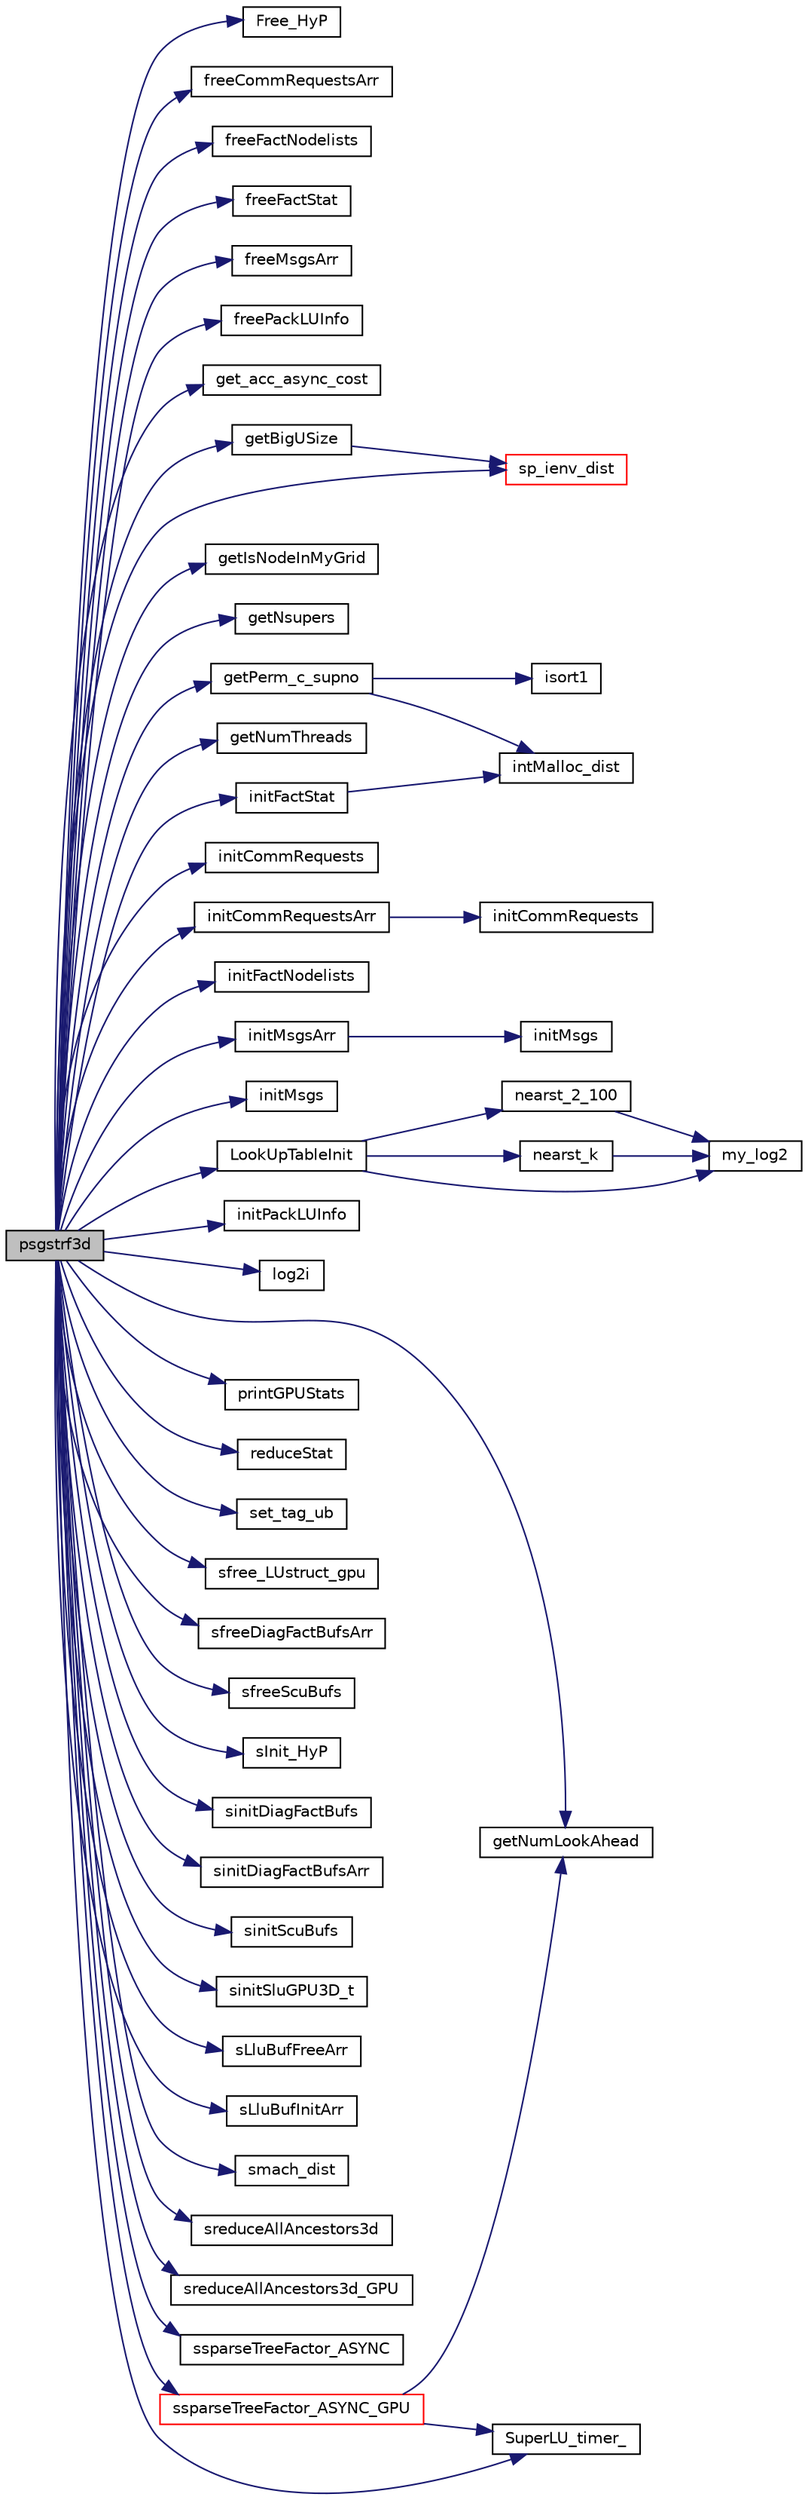 digraph "psgstrf3d"
{
 // LATEX_PDF_SIZE
  edge [fontname="Helvetica",fontsize="10",labelfontname="Helvetica",labelfontsize="10"];
  node [fontname="Helvetica",fontsize="10",shape=record];
  rankdir="LR";
  Node1 [label="psgstrf3d",height=0.2,width=0.4,color="black", fillcolor="grey75", style="filled", fontcolor="black",tooltip=" "];
  Node1 -> Node2 [color="midnightblue",fontsize="10",style="solid",fontname="Helvetica"];
  Node2 [label="Free_HyP",height=0.2,width=0.4,color="black", fillcolor="white", style="filled",URL="$sec__structs_8c.html#a40553465fa2e8b0c37d8d97c97b18a25",tooltip=" "];
  Node1 -> Node3 [color="midnightblue",fontsize="10",style="solid",fontname="Helvetica"];
  Node3 [label="freeCommRequestsArr",height=0.2,width=0.4,color="black", fillcolor="white", style="filled",URL="$superlu__defs_8h.html#aa3279ae18ec5dec3fbd41a084917349f",tooltip=" "];
  Node1 -> Node4 [color="midnightblue",fontsize="10",style="solid",fontname="Helvetica"];
  Node4 [label="freeFactNodelists",height=0.2,width=0.4,color="black", fillcolor="white", style="filled",URL="$superlu__defs_8h.html#a5cce34a1287efe79fc722cc9c11c98a8",tooltip=" "];
  Node1 -> Node5 [color="midnightblue",fontsize="10",style="solid",fontname="Helvetica"];
  Node5 [label="freeFactStat",height=0.2,width=0.4,color="black", fillcolor="white", style="filled",URL="$superlu__defs_8h.html#af940c3dc293506c21a43bac748385d75",tooltip=" "];
  Node1 -> Node6 [color="midnightblue",fontsize="10",style="solid",fontname="Helvetica"];
  Node6 [label="freeMsgsArr",height=0.2,width=0.4,color="black", fillcolor="white", style="filled",URL="$superlu__defs_8h.html#a478b9ed1b1efda477e5989e0994bb867",tooltip=" "];
  Node1 -> Node7 [color="midnightblue",fontsize="10",style="solid",fontname="Helvetica"];
  Node7 [label="freePackLUInfo",height=0.2,width=0.4,color="black", fillcolor="white", style="filled",URL="$superlu__ddefs_8h.html#a624256cd45a1d476cc7df155c958e291",tooltip=" "];
  Node1 -> Node8 [color="midnightblue",fontsize="10",style="solid",fontname="Helvetica"];
  Node8 [label="get_acc_async_cost",height=0.2,width=0.4,color="black", fillcolor="white", style="filled",URL="$acc__aux_8c.html#a89e0777c9b2e04fe9f0ccab26ab868a3",tooltip=" "];
  Node1 -> Node9 [color="midnightblue",fontsize="10",style="solid",fontname="Helvetica"];
  Node9 [label="getBigUSize",height=0.2,width=0.4,color="black", fillcolor="white", style="filled",URL="$superlu__defs_8h.html#a7a8844fd45df5075879a5b4ff323bb60",tooltip=" "];
  Node9 -> Node10 [color="midnightblue",fontsize="10",style="solid",fontname="Helvetica"];
  Node10 [label="sp_ienv_dist",height=0.2,width=0.4,color="red", fillcolor="white", style="filled",URL="$SRC_2sp__ienv_8c.html#a004725eb174f73ba121db829451a8e8c",tooltip=" "];
  Node1 -> Node12 [color="midnightblue",fontsize="10",style="solid",fontname="Helvetica"];
  Node12 [label="getIsNodeInMyGrid",height=0.2,width=0.4,color="black", fillcolor="white", style="filled",URL="$superlu__defs_8h.html#ab7419ded807f1ba11ae54bd1104be02c",tooltip=" "];
  Node1 -> Node13 [color="midnightblue",fontsize="10",style="solid",fontname="Helvetica"];
  Node13 [label="getNsupers",height=0.2,width=0.4,color="black", fillcolor="white", style="filled",URL="$superlu__ddefs_8h.html#a3535120fba14b850ddd4f87b63c75d9a",tooltip=" "];
  Node1 -> Node14 [color="midnightblue",fontsize="10",style="solid",fontname="Helvetica"];
  Node14 [label="getNumLookAhead",height=0.2,width=0.4,color="black", fillcolor="white", style="filled",URL="$superlu__defs_8h.html#a7c7c25ad328cac2249ec07b230eb5529",tooltip=" "];
  Node1 -> Node15 [color="midnightblue",fontsize="10",style="solid",fontname="Helvetica"];
  Node15 [label="getNumThreads",height=0.2,width=0.4,color="black", fillcolor="white", style="filled",URL="$superlu__defs_8h.html#aa4c00723599efa0ea5f1257547a1373b",tooltip=" "];
  Node1 -> Node16 [color="midnightblue",fontsize="10",style="solid",fontname="Helvetica"];
  Node16 [label="getPerm_c_supno",height=0.2,width=0.4,color="black", fillcolor="white", style="filled",URL="$superlu__defs_8h.html#a0c23f9d70bb62c01720a2ef55554799d",tooltip=" "];
  Node16 -> Node17 [color="midnightblue",fontsize="10",style="solid",fontname="Helvetica"];
  Node17 [label="intMalloc_dist",height=0.2,width=0.4,color="black", fillcolor="white", style="filled",URL="$memory_8c.html#a2c2df35072e313373438cccdb98b885c",tooltip=" "];
  Node16 -> Node18 [color="midnightblue",fontsize="10",style="solid",fontname="Helvetica"];
  Node18 [label="isort1",height=0.2,width=0.4,color="black", fillcolor="white", style="filled",URL="$dstatic__schedule_8c.html#ac7f0e80229f1c57453046bef1181b852",tooltip=" "];
  Node1 -> Node19 [color="midnightblue",fontsize="10",style="solid",fontname="Helvetica"];
  Node19 [label="initCommRequests",height=0.2,width=0.4,color="black", fillcolor="white", style="filled",URL="$superlu__defs_8h.html#a27c86460626e2dcfc63b0e3f360073cc",tooltip=" "];
  Node1 -> Node20 [color="midnightblue",fontsize="10",style="solid",fontname="Helvetica"];
  Node20 [label="initCommRequestsArr",height=0.2,width=0.4,color="black", fillcolor="white", style="filled",URL="$superlu__defs_8h.html#acb018b103998637bf684224b7205436a",tooltip=" "];
  Node20 -> Node21 [color="midnightblue",fontsize="10",style="solid",fontname="Helvetica"];
  Node21 [label="initCommRequests",height=0.2,width=0.4,color="black", fillcolor="white", style="filled",URL="$treeFactorization_8c.html#a27c86460626e2dcfc63b0e3f360073cc",tooltip=" "];
  Node1 -> Node22 [color="midnightblue",fontsize="10",style="solid",fontname="Helvetica"];
  Node22 [label="initFactNodelists",height=0.2,width=0.4,color="black", fillcolor="white", style="filled",URL="$superlu__defs_8h.html#ace36185694eea61a9d08cc5efeeee8e8",tooltip=" "];
  Node1 -> Node23 [color="midnightblue",fontsize="10",style="solid",fontname="Helvetica"];
  Node23 [label="initFactStat",height=0.2,width=0.4,color="black", fillcolor="white", style="filled",URL="$superlu__defs_8h.html#a56627536c8ada7c527914faf3a0eb48a",tooltip=" "];
  Node23 -> Node17 [color="midnightblue",fontsize="10",style="solid",fontname="Helvetica"];
  Node1 -> Node24 [color="midnightblue",fontsize="10",style="solid",fontname="Helvetica"];
  Node24 [label="initMsgs",height=0.2,width=0.4,color="black", fillcolor="white", style="filled",URL="$superlu__defs_8h.html#ab3e1154e807afeb198990780367b2165",tooltip=" "];
  Node1 -> Node25 [color="midnightblue",fontsize="10",style="solid",fontname="Helvetica"];
  Node25 [label="initMsgsArr",height=0.2,width=0.4,color="black", fillcolor="white", style="filled",URL="$superlu__defs_8h.html#a25dcff6c50d1e7f584a7da0d8b59abb7",tooltip=" "];
  Node25 -> Node26 [color="midnightblue",fontsize="10",style="solid",fontname="Helvetica"];
  Node26 [label="initMsgs",height=0.2,width=0.4,color="black", fillcolor="white", style="filled",URL="$treeFactorization_8c.html#ab3e1154e807afeb198990780367b2165",tooltip=" "];
  Node1 -> Node27 [color="midnightblue",fontsize="10",style="solid",fontname="Helvetica"];
  Node27 [label="initPackLUInfo",height=0.2,width=0.4,color="black", fillcolor="white", style="filled",URL="$superlu__ddefs_8h.html#a0582baf99f04af0d7c0748bdc291fc79",tooltip=" "];
  Node1 -> Node28 [color="midnightblue",fontsize="10",style="solid",fontname="Helvetica"];
  Node28 [label="log2i",height=0.2,width=0.4,color="black", fillcolor="white", style="filled",URL="$superlu__defs_8h.html#a136c4bd713589ca86dffdc11ae5477ea",tooltip=" "];
  Node1 -> Node29 [color="midnightblue",fontsize="10",style="solid",fontname="Helvetica"];
  Node29 [label="LookUpTableInit",height=0.2,width=0.4,color="black", fillcolor="white", style="filled",URL="$acc__aux_8c.html#a4cf948b02c37dd3f1fd16ce30297d3ee",tooltip=" "];
  Node29 -> Node30 [color="midnightblue",fontsize="10",style="solid",fontname="Helvetica"];
  Node30 [label="my_log2",height=0.2,width=0.4,color="black", fillcolor="white", style="filled",URL="$acc__aux_8c.html#a110763c341da4524bdaf1c197b11287c",tooltip=" "];
  Node29 -> Node31 [color="midnightblue",fontsize="10",style="solid",fontname="Helvetica"];
  Node31 [label="nearst_2_100",height=0.2,width=0.4,color="black", fillcolor="white", style="filled",URL="$acc__aux_8c.html#a9c8594bfab1d7ae3d0e48ba313fa7408",tooltip=" "];
  Node31 -> Node30 [color="midnightblue",fontsize="10",style="solid",fontname="Helvetica"];
  Node29 -> Node32 [color="midnightblue",fontsize="10",style="solid",fontname="Helvetica"];
  Node32 [label="nearst_k",height=0.2,width=0.4,color="black", fillcolor="white", style="filled",URL="$acc__aux_8c.html#acade49941875d93179660bfc1c55c003",tooltip=" "];
  Node32 -> Node30 [color="midnightblue",fontsize="10",style="solid",fontname="Helvetica"];
  Node1 -> Node33 [color="midnightblue",fontsize="10",style="solid",fontname="Helvetica"];
  Node33 [label="printGPUStats",height=0.2,width=0.4,color="black", fillcolor="white", style="filled",URL="$gpu__api__utils_8c.html#ae9c043719bab933bc356fba6e8b74b3f",tooltip=" "];
  Node1 -> Node34 [color="midnightblue",fontsize="10",style="solid",fontname="Helvetica"];
  Node34 [label="reduceStat",height=0.2,width=0.4,color="black", fillcolor="white", style="filled",URL="$superlu__defs_8h.html#a2ed98f12a5130869a7ef76dd97830af5",tooltip=" "];
  Node1 -> Node35 [color="midnightblue",fontsize="10",style="solid",fontname="Helvetica"];
  Node35 [label="set_tag_ub",height=0.2,width=0.4,color="black", fillcolor="white", style="filled",URL="$superlu__defs_8h.html#a7f357762554fcbeb6c9b191ccb21a8a6",tooltip=" "];
  Node1 -> Node36 [color="midnightblue",fontsize="10",style="solid",fontname="Helvetica"];
  Node36 [label="sfree_LUstruct_gpu",height=0.2,width=0.4,color="black", fillcolor="white", style="filled",URL="$slustruct__gpu_8h.html#aa71f059603bcd50c0777d66b1ea4a44b",tooltip=" "];
  Node1 -> Node37 [color="midnightblue",fontsize="10",style="solid",fontname="Helvetica"];
  Node37 [label="sfreeDiagFactBufsArr",height=0.2,width=0.4,color="black", fillcolor="white", style="filled",URL="$superlu__sdefs_8h.html#af549d5f5a97d83dcc5879fdbc16ca2d4",tooltip=" "];
  Node1 -> Node38 [color="midnightblue",fontsize="10",style="solid",fontname="Helvetica"];
  Node38 [label="sfreeScuBufs",height=0.2,width=0.4,color="black", fillcolor="white", style="filled",URL="$superlu__sdefs_8h.html#a6027c2606be9f1166dae41245ee4ecac",tooltip=" "];
  Node1 -> Node39 [color="midnightblue",fontsize="10",style="solid",fontname="Helvetica"];
  Node39 [label="sInit_HyP",height=0.2,width=0.4,color="black", fillcolor="white", style="filled",URL="$superlu__sdefs_8h.html#a3a2e75e8ceadd268d7e91a0614d68b1c",tooltip=" "];
  Node1 -> Node40 [color="midnightblue",fontsize="10",style="solid",fontname="Helvetica"];
  Node40 [label="sinitDiagFactBufs",height=0.2,width=0.4,color="black", fillcolor="white", style="filled",URL="$superlu__sdefs_8h.html#aadce40bab3fbccce0b66a807a4a55587",tooltip=" "];
  Node1 -> Node41 [color="midnightblue",fontsize="10",style="solid",fontname="Helvetica"];
  Node41 [label="sinitDiagFactBufsArr",height=0.2,width=0.4,color="black", fillcolor="white", style="filled",URL="$superlu__sdefs_8h.html#a525530ca213bfc3f87f059ac02b54b06",tooltip=" "];
  Node1 -> Node42 [color="midnightblue",fontsize="10",style="solid",fontname="Helvetica"];
  Node42 [label="sinitScuBufs",height=0.2,width=0.4,color="black", fillcolor="white", style="filled",URL="$superlu__sdefs_8h.html#ac9ccda9a8de3566faa621cb41979c325",tooltip=" "];
  Node1 -> Node43 [color="midnightblue",fontsize="10",style="solid",fontname="Helvetica"];
  Node43 [label="sinitSluGPU3D_t",height=0.2,width=0.4,color="black", fillcolor="white", style="filled",URL="$slustruct__gpu_8h.html#a403076160f098fd68b762f14da9e062f",tooltip=" "];
  Node1 -> Node44 [color="midnightblue",fontsize="10",style="solid",fontname="Helvetica"];
  Node44 [label="sLluBufFreeArr",height=0.2,width=0.4,color="black", fillcolor="white", style="filled",URL="$superlu__sdefs_8h.html#aaee589a4ed861b2cf329ad155d7e1900",tooltip=" "];
  Node1 -> Node45 [color="midnightblue",fontsize="10",style="solid",fontname="Helvetica"];
  Node45 [label="sLluBufInitArr",height=0.2,width=0.4,color="black", fillcolor="white", style="filled",URL="$superlu__sdefs_8h.html#a03421b0f7303d3b7ea073ecd515aedea",tooltip=" "];
  Node1 -> Node46 [color="midnightblue",fontsize="10",style="solid",fontname="Helvetica"];
  Node46 [label="smach_dist",height=0.2,width=0.4,color="black", fillcolor="white", style="filled",URL="$smach__dist_8c.html#a7fe5e800bc6c97889ed8ecdc073dbaf9",tooltip=" "];
  Node1 -> Node10 [color="midnightblue",fontsize="10",style="solid",fontname="Helvetica"];
  Node1 -> Node47 [color="midnightblue",fontsize="10",style="solid",fontname="Helvetica"];
  Node47 [label="sreduceAllAncestors3d",height=0.2,width=0.4,color="black", fillcolor="white", style="filled",URL="$superlu__sdefs_8h.html#a598bc54af04232a6d4a7c6fa524f03b7",tooltip=" "];
  Node1 -> Node48 [color="midnightblue",fontsize="10",style="solid",fontname="Helvetica"];
  Node48 [label="sreduceAllAncestors3d_GPU",height=0.2,width=0.4,color="black", fillcolor="white", style="filled",URL="$slustruct__gpu_8h.html#a8cc6cefd0ed1668dd9b2a9ac96c78465",tooltip=" "];
  Node1 -> Node49 [color="midnightblue",fontsize="10",style="solid",fontname="Helvetica"];
  Node49 [label="ssparseTreeFactor_ASYNC",height=0.2,width=0.4,color="black", fillcolor="white", style="filled",URL="$superlu__sdefs_8h.html#aca2844a0e14f18ce2b1327e679eb9169",tooltip=" "];
  Node1 -> Node50 [color="midnightblue",fontsize="10",style="solid",fontname="Helvetica"];
  Node50 [label="ssparseTreeFactor_ASYNC_GPU",height=0.2,width=0.4,color="red", fillcolor="white", style="filled",URL="$slustruct__gpu_8h.html#ab541c51f985a4aa0e3b9a2ca1f1c3142",tooltip=" "];
  Node50 -> Node14 [color="midnightblue",fontsize="10",style="solid",fontname="Helvetica"];
  Node50 -> Node53 [color="midnightblue",fontsize="10",style="solid",fontname="Helvetica"];
  Node53 [label="SuperLU_timer_",height=0.2,width=0.4,color="black", fillcolor="white", style="filled",URL="$superlu__timer_8c.html#a0c6777573bbfe81917cd381e0090d355",tooltip=" "];
  Node1 -> Node53 [color="midnightblue",fontsize="10",style="solid",fontname="Helvetica"];
}
